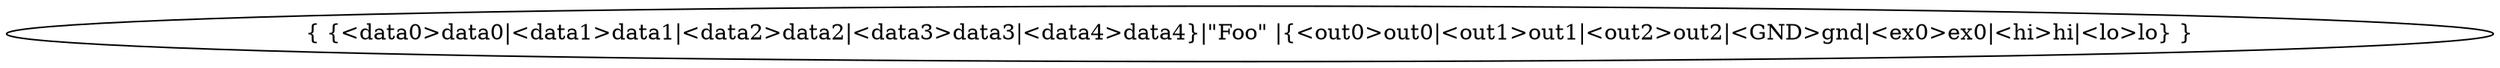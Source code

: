 digraph G {
	graph [bb="0,0,1204,36",
		rankdir=LR
	];
	node [label="\N"];
	Foo	 [height=0.5,
		label="{ {<data0>data0|<data1>data1|<data2>data2|<data3>data3|<data4>data4}|\"Foo\" |{<out0>out0|<out1>out1|<out2>out2|<GND>gnd|<ex0>ex0|<\
hi>hi|<lo>lo} }",
		pos="602,18",
		width=16.718];
}

